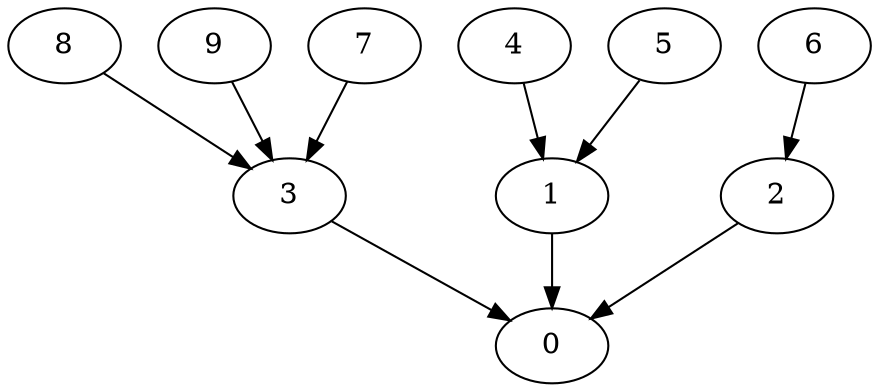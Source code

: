 digraph "InTree-Unbalanced-MaxBf-3_Nodes_10_CCR_2.02_WeightType_Random_GB" {
	0 [Weight=6, Start=28, Processor=2];
	3 [Weight=4, Start=24, Processor=2];
	1 [Weight=8, Start=16, Processor=2];
	8 [Weight=3, Start=8, Processor=2];
	4 [Weight=7, Start=0, Processor=3];
	9 [Weight=8, Start=0, Processor=2];
	7 [Weight=8, Start=0, Processor=1];
	2 [Weight=4, Start=9, Processor=0];
	6 [Weight=4, Start=5, Processor=0];
	5 [Weight=5, Start=0, Processor=0];
	1 -> 0 [Weight=17];
	2 -> 0 [Weight=15];
	3 -> 0 [Weight=9];
	4 -> 1 [Weight=9];
	5 -> 1 [Weight=9];
	6 -> 2 [Weight=6];
	7 -> 3 [Weight=9];
	8 -> 3 [Weight=22];
	9 -> 3 [Weight=19];
}